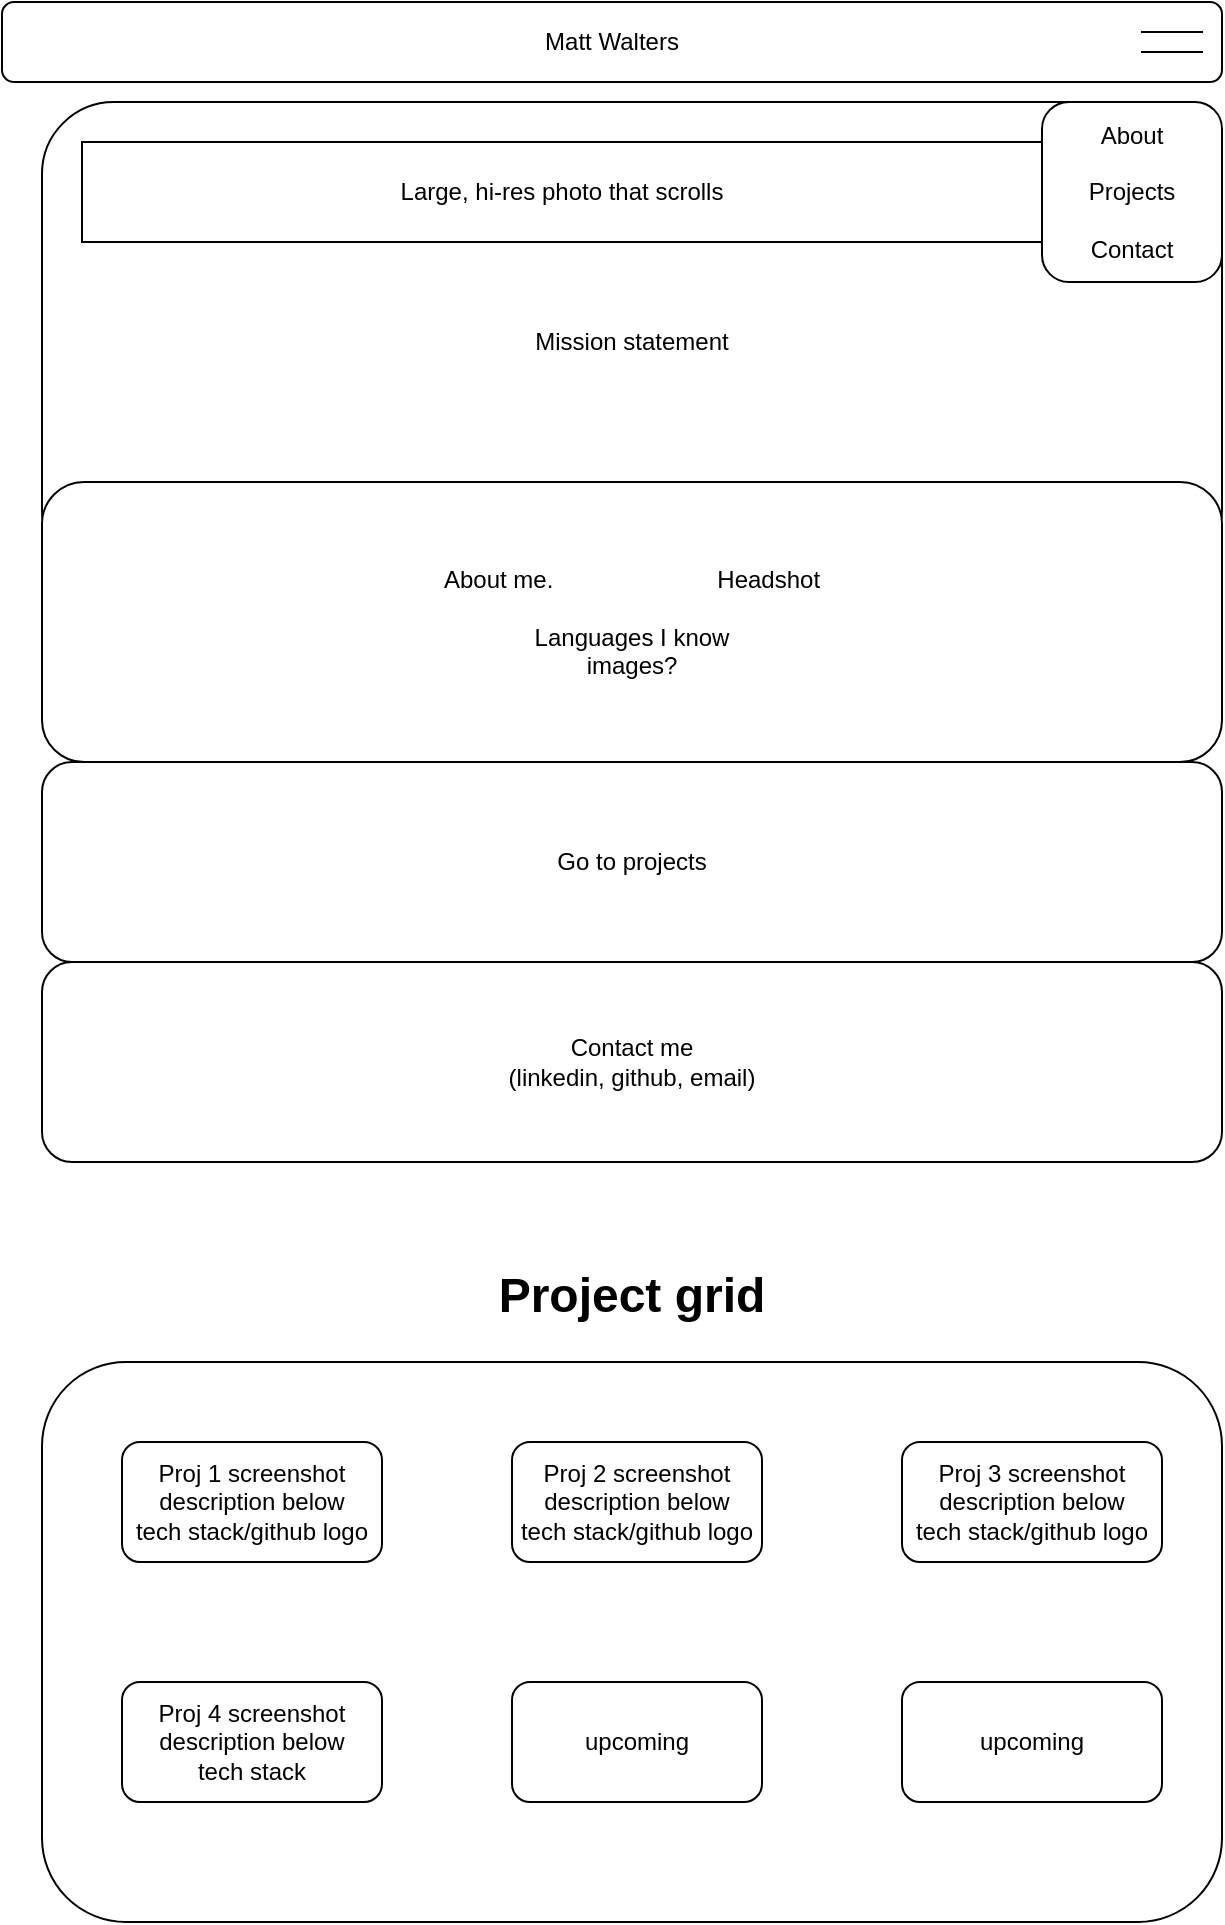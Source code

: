 <mxfile>
    <diagram id="_6nX0FnuJvQw8fhr9j9E" name="Page-1">
        <mxGraphModel dx="642" dy="347" grid="1" gridSize="10" guides="1" tooltips="1" connect="1" arrows="1" fold="1" page="1" pageScale="1" pageWidth="850" pageHeight="1100" math="0" shadow="0">
            <root>
                <mxCell id="0"/>
                <mxCell id="1" parent="0"/>
                <mxCell id="2" value="Matt Walters" style="rounded=1;whiteSpace=wrap;html=1;" vertex="1" parent="1">
                    <mxGeometry x="20" y="20" width="610" height="40" as="geometry"/>
                </mxCell>
                <mxCell id="4" value="" style="shape=partialRectangle;whiteSpace=wrap;html=1;left=0;right=0;fillColor=none;" vertex="1" parent="1">
                    <mxGeometry x="590" y="35" width="30" height="10" as="geometry"/>
                </mxCell>
                <mxCell id="9" value="Mission statement" style="rounded=1;whiteSpace=wrap;html=1;" vertex="1" parent="1">
                    <mxGeometry x="40" y="70" width="590" height="240" as="geometry"/>
                </mxCell>
                <mxCell id="7" value="About&lt;br&gt;&lt;br&gt;Projects&lt;br&gt;&lt;br&gt;Contact" style="rounded=1;whiteSpace=wrap;html=1;" vertex="1" parent="1">
                    <mxGeometry x="540" y="70" width="90" height="90" as="geometry"/>
                </mxCell>
                <mxCell id="10" value="Large, hi-res photo that scrolls" style="rounded=0;whiteSpace=wrap;html=1;align=center;" vertex="1" parent="1">
                    <mxGeometry x="60" y="90" width="480" height="50" as="geometry"/>
                </mxCell>
                <mxCell id="11" value="Go to projects" style="rounded=1;whiteSpace=wrap;html=1;" vertex="1" parent="1">
                    <mxGeometry x="40" y="400" width="590" height="100" as="geometry"/>
                </mxCell>
                <mxCell id="12" value="About me.&lt;span style=&quot;white-space: pre&quot;&gt;&#9;&lt;/span&gt;&lt;span style=&quot;white-space: pre&quot;&gt;&#9;&lt;/span&gt;&lt;span style=&quot;white-space: pre&quot;&gt;&#9;&lt;/span&gt; Headshot&lt;br&gt;&lt;br&gt;Languages I know&lt;br&gt;images?" style="rounded=1;whiteSpace=wrap;html=1;" vertex="1" parent="1">
                    <mxGeometry x="40" y="260" width="590" height="140" as="geometry"/>
                </mxCell>
                <mxCell id="13" value="Contact me&lt;br&gt;(linkedin, github, email)" style="rounded=1;whiteSpace=wrap;html=1;" vertex="1" parent="1">
                    <mxGeometry x="40" y="500" width="590" height="100" as="geometry"/>
                </mxCell>
                <mxCell id="15" value="&lt;h1&gt;Project grid&lt;/h1&gt;" style="rounded=1;whiteSpace=wrap;html=1;labelPosition=center;verticalLabelPosition=top;align=center;verticalAlign=bottom;" vertex="1" parent="1">
                    <mxGeometry x="40" y="700" width="590" height="280" as="geometry"/>
                </mxCell>
                <mxCell id="16" value="Proj 1 screenshot&lt;br&gt;description below&lt;br&gt;tech stack/github logo" style="rounded=1;whiteSpace=wrap;html=1;" vertex="1" parent="1">
                    <mxGeometry x="80" y="740" width="130" height="60" as="geometry"/>
                </mxCell>
                <mxCell id="17" value="Proj 2 screenshot&lt;br&gt;description below&lt;br&gt;tech stack/github logo" style="rounded=1;whiteSpace=wrap;html=1;" vertex="1" parent="1">
                    <mxGeometry x="275" y="740" width="125" height="60" as="geometry"/>
                </mxCell>
                <mxCell id="18" value="Proj 3 screenshot&lt;br&gt;description below&lt;br&gt;tech stack/github logo" style="rounded=1;whiteSpace=wrap;html=1;" vertex="1" parent="1">
                    <mxGeometry x="470" y="740" width="130" height="60" as="geometry"/>
                </mxCell>
                <mxCell id="19" value="Proj 4 screenshot&lt;br&gt;description below&lt;br&gt;tech stack" style="rounded=1;whiteSpace=wrap;html=1;" vertex="1" parent="1">
                    <mxGeometry x="80" y="860" width="130" height="60" as="geometry"/>
                </mxCell>
                <mxCell id="20" value="upcoming" style="rounded=1;whiteSpace=wrap;html=1;" vertex="1" parent="1">
                    <mxGeometry x="275" y="860" width="125" height="60" as="geometry"/>
                </mxCell>
                <mxCell id="21" value="upcoming" style="rounded=1;whiteSpace=wrap;html=1;" vertex="1" parent="1">
                    <mxGeometry x="470" y="860" width="130" height="60" as="geometry"/>
                </mxCell>
            </root>
        </mxGraphModel>
    </diagram>
</mxfile>